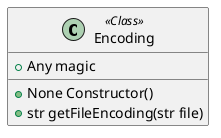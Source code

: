 @startuml
class Encoding <<Class>>
{
+ Any magic
+None Constructor()
+str getFileEncoding(str file)
}
@enduml
